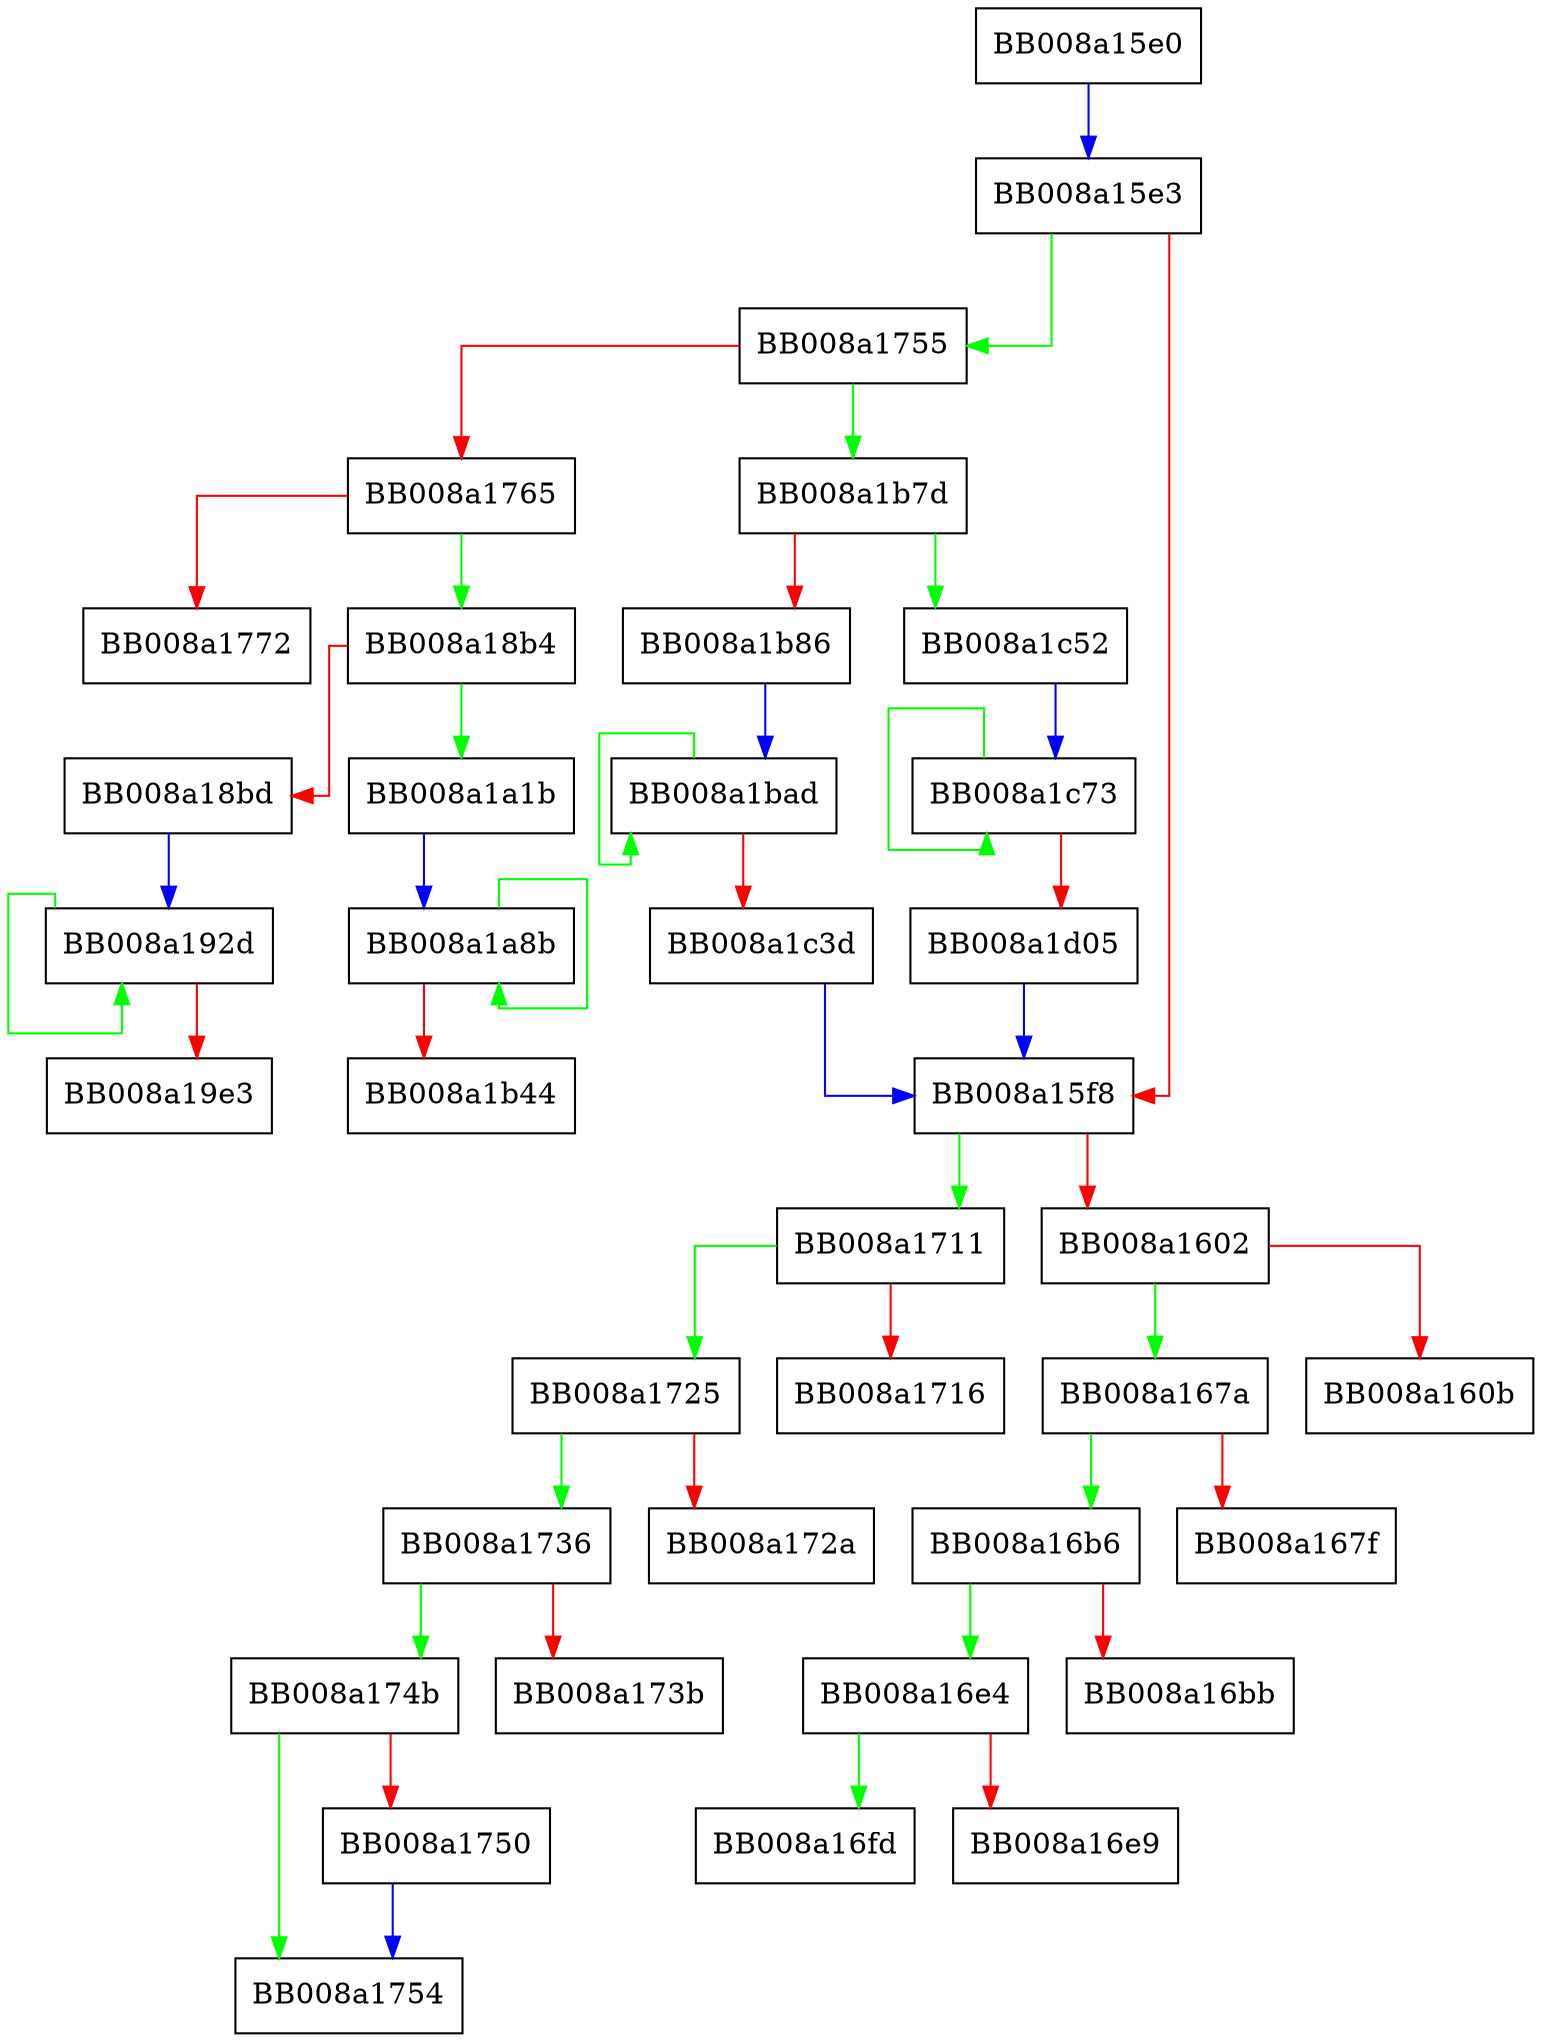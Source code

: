 digraph __memmove_avx512_no_vzeroupper {
  node [shape="box"];
  graph [splines=ortho];
  BB008a15e0 -> BB008a15e3 [color="blue"];
  BB008a15e3 -> BB008a1755 [color="green"];
  BB008a15e3 -> BB008a15f8 [color="red"];
  BB008a15f8 -> BB008a1711 [color="green"];
  BB008a15f8 -> BB008a1602 [color="red"];
  BB008a1602 -> BB008a167a [color="green"];
  BB008a1602 -> BB008a160b [color="red"];
  BB008a167a -> BB008a16b6 [color="green"];
  BB008a167a -> BB008a167f [color="red"];
  BB008a16b6 -> BB008a16e4 [color="green"];
  BB008a16b6 -> BB008a16bb [color="red"];
  BB008a16e4 -> BB008a16fd [color="green"];
  BB008a16e4 -> BB008a16e9 [color="red"];
  BB008a1711 -> BB008a1725 [color="green"];
  BB008a1711 -> BB008a1716 [color="red"];
  BB008a1725 -> BB008a1736 [color="green"];
  BB008a1725 -> BB008a172a [color="red"];
  BB008a1736 -> BB008a174b [color="green"];
  BB008a1736 -> BB008a173b [color="red"];
  BB008a174b -> BB008a1754 [color="green"];
  BB008a174b -> BB008a1750 [color="red"];
  BB008a1750 -> BB008a1754 [color="blue"];
  BB008a1755 -> BB008a1b7d [color="green"];
  BB008a1755 -> BB008a1765 [color="red"];
  BB008a1765 -> BB008a18b4 [color="green"];
  BB008a1765 -> BB008a1772 [color="red"];
  BB008a18b4 -> BB008a1a1b [color="green"];
  BB008a18b4 -> BB008a18bd [color="red"];
  BB008a18bd -> BB008a192d [color="blue"];
  BB008a192d -> BB008a192d [color="green"];
  BB008a192d -> BB008a19e3 [color="red"];
  BB008a1a1b -> BB008a1a8b [color="blue"];
  BB008a1a8b -> BB008a1a8b [color="green"];
  BB008a1a8b -> BB008a1b44 [color="red"];
  BB008a1b7d -> BB008a1c52 [color="green"];
  BB008a1b7d -> BB008a1b86 [color="red"];
  BB008a1b86 -> BB008a1bad [color="blue"];
  BB008a1bad -> BB008a1bad [color="green"];
  BB008a1bad -> BB008a1c3d [color="red"];
  BB008a1c3d -> BB008a15f8 [color="blue"];
  BB008a1c52 -> BB008a1c73 [color="blue"];
  BB008a1c73 -> BB008a1c73 [color="green"];
  BB008a1c73 -> BB008a1d05 [color="red"];
  BB008a1d05 -> BB008a15f8 [color="blue"];
}